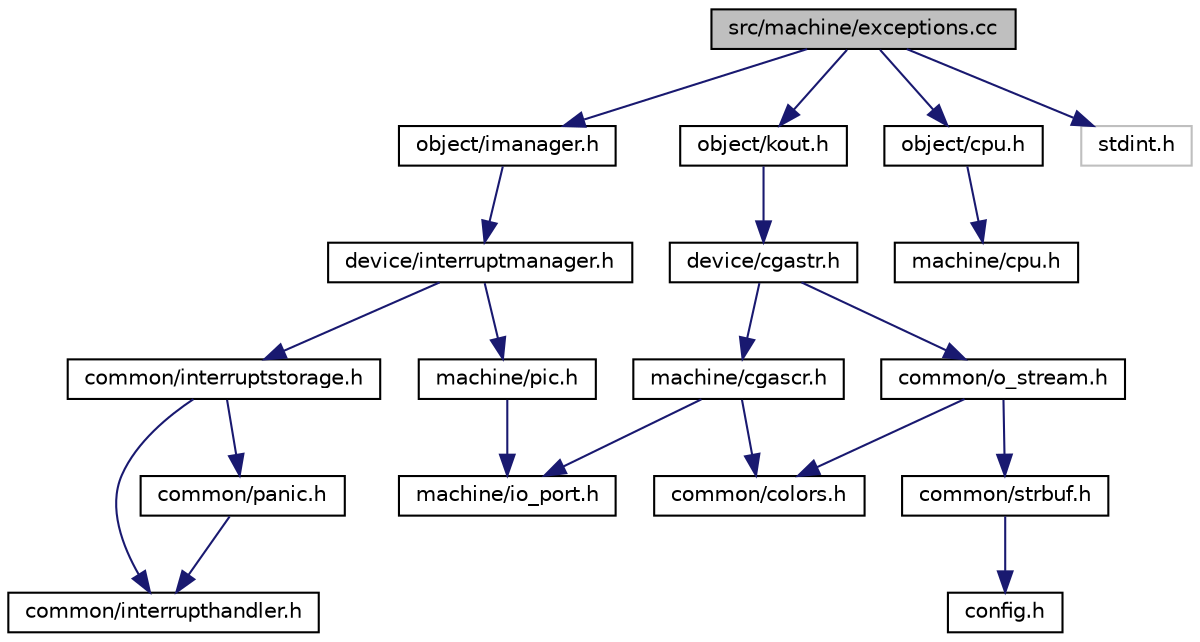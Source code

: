 digraph "src/machine/exceptions.cc"
{
  bgcolor="transparent";
  edge [fontname="Helvetica",fontsize="10",labelfontname="Helvetica",labelfontsize="10"];
  node [fontname="Helvetica",fontsize="10",shape=record];
  Node1 [label="src/machine/exceptions.cc",height=0.2,width=0.4,color="black", fillcolor="grey75", style="filled", fontcolor="black"];
  Node1 -> Node2 [color="midnightblue",fontsize="10",style="solid",fontname="Helvetica"];
  Node2 [label="object/imanager.h",height=0.2,width=0.4,color="black",URL="$imanager_8h.html"];
  Node2 -> Node3 [color="midnightblue",fontsize="10",style="solid",fontname="Helvetica"];
  Node3 [label="device/interruptmanager.h",height=0.2,width=0.4,color="black",URL="$interruptmanager_8h.html"];
  Node3 -> Node4 [color="midnightblue",fontsize="10",style="solid",fontname="Helvetica"];
  Node4 [label="common/interruptstorage.h",height=0.2,width=0.4,color="black",URL="$interruptstorage_8h.html"];
  Node4 -> Node5 [color="midnightblue",fontsize="10",style="solid",fontname="Helvetica"];
  Node5 [label="common/interrupthandler.h",height=0.2,width=0.4,color="black",URL="$interrupthandler_8h.html"];
  Node4 -> Node6 [color="midnightblue",fontsize="10",style="solid",fontname="Helvetica"];
  Node6 [label="common/panic.h",height=0.2,width=0.4,color="black",URL="$panic_8h.html"];
  Node6 -> Node5 [color="midnightblue",fontsize="10",style="solid",fontname="Helvetica"];
  Node3 -> Node7 [color="midnightblue",fontsize="10",style="solid",fontname="Helvetica"];
  Node7 [label="machine/pic.h",height=0.2,width=0.4,color="black",URL="$pic_8h.html"];
  Node7 -> Node8 [color="midnightblue",fontsize="10",style="solid",fontname="Helvetica"];
  Node8 [label="machine/io_port.h",height=0.2,width=0.4,color="black",URL="$io__port_8h.html"];
  Node1 -> Node9 [color="midnightblue",fontsize="10",style="solid",fontname="Helvetica"];
  Node9 [label="object/kout.h",height=0.2,width=0.4,color="black",URL="$kout_8h.html",tooltip="alles notwendige zum nutzen der in main.cc deklarierten globalen Variable kout "];
  Node9 -> Node10 [color="midnightblue",fontsize="10",style="solid",fontname="Helvetica"];
  Node10 [label="device/cgastr.h",height=0.2,width=0.4,color="black",URL="$cgastr_8h.html"];
  Node10 -> Node11 [color="midnightblue",fontsize="10",style="solid",fontname="Helvetica"];
  Node11 [label="common/o_stream.h",height=0.2,width=0.4,color="black",URL="$o__stream_8h.html"];
  Node11 -> Node12 [color="midnightblue",fontsize="10",style="solid",fontname="Helvetica"];
  Node12 [label="common/strbuf.h",height=0.2,width=0.4,color="black",URL="$strbuf_8h.html"];
  Node12 -> Node13 [color="midnightblue",fontsize="10",style="solid",fontname="Helvetica"];
  Node13 [label="config.h",height=0.2,width=0.4,color="black",URL="$config_8h.html",tooltip="verschiedene defines für Einstellungen "];
  Node11 -> Node14 [color="midnightblue",fontsize="10",style="solid",fontname="Helvetica"];
  Node14 [label="common/colors.h",height=0.2,width=0.4,color="black",URL="$colors_8h.html"];
  Node10 -> Node15 [color="midnightblue",fontsize="10",style="solid",fontname="Helvetica"];
  Node15 [label="machine/cgascr.h",height=0.2,width=0.4,color="black",URL="$cgascr_8h.html"];
  Node15 -> Node8 [color="midnightblue",fontsize="10",style="solid",fontname="Helvetica"];
  Node15 -> Node14 [color="midnightblue",fontsize="10",style="solid",fontname="Helvetica"];
  Node1 -> Node16 [color="midnightblue",fontsize="10",style="solid",fontname="Helvetica"];
  Node16 [label="object/cpu.h",height=0.2,width=0.4,color="black",URL="$object_2cpu_8h.html",tooltip="alles notwendige zum nutzen der in main.cc deklarierten globalen Variable cpu "];
  Node16 -> Node17 [color="midnightblue",fontsize="10",style="solid",fontname="Helvetica"];
  Node17 [label="machine/cpu.h",height=0.2,width=0.4,color="black",URL="$machine_2cpu_8h.html"];
  Node1 -> Node18 [color="midnightblue",fontsize="10",style="solid",fontname="Helvetica"];
  Node18 [label="stdint.h",height=0.2,width=0.4,color="grey75"];
}
